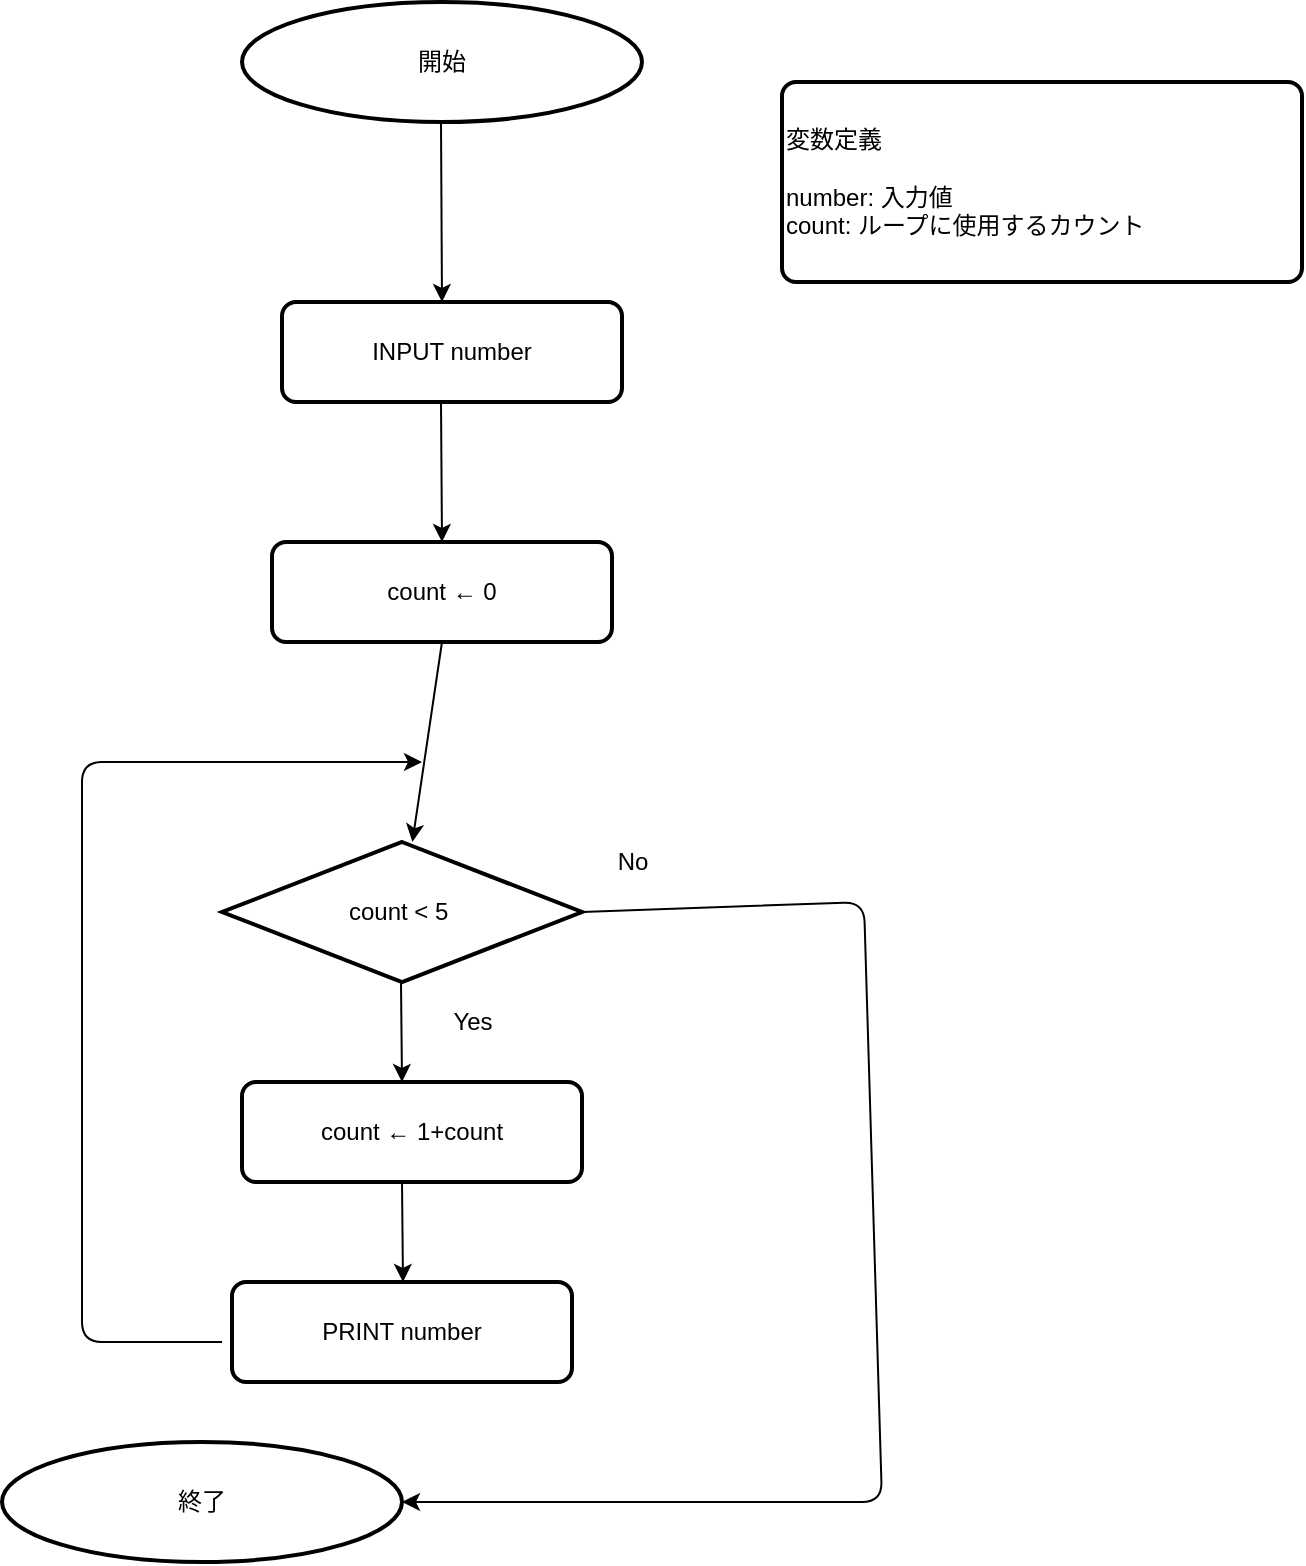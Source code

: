 <mxfile version="14.2.9" type="github">
  <diagram id="Qi4w61DWHMvkJgD8VTLN" name="ページ1">
    <mxGraphModel dx="1906" dy="1037" grid="1" gridSize="10" guides="1" tooltips="1" connect="1" arrows="1" fold="1" page="1" pageScale="1" pageWidth="827" pageHeight="1169" math="0" shadow="0">
      <root>
        <mxCell id="0" />
        <mxCell id="1" parent="0" />
        <mxCell id="D62SvgqvLaDQjdp1viVQ-1" value="開始" style="strokeWidth=2;html=1;shape=mxgraph.flowchart.start_1;whiteSpace=wrap;" vertex="1" parent="1">
          <mxGeometry x="320" y="60" width="200" height="60" as="geometry" />
        </mxCell>
        <mxCell id="D62SvgqvLaDQjdp1viVQ-2" value="" style="endArrow=classic;html=1;" edge="1" parent="1">
          <mxGeometry width="50" height="50" relative="1" as="geometry">
            <mxPoint x="419.5" y="120" as="sourcePoint" />
            <mxPoint x="420" y="210" as="targetPoint" />
          </mxGeometry>
        </mxCell>
        <mxCell id="D62SvgqvLaDQjdp1viVQ-4" value="INPUT number" style="rounded=1;whiteSpace=wrap;html=1;absoluteArcSize=1;arcSize=14;strokeWidth=2;" vertex="1" parent="1">
          <mxGeometry x="340" y="210" width="170" height="50" as="geometry" />
        </mxCell>
        <mxCell id="D62SvgqvLaDQjdp1viVQ-5" value="" style="endArrow=classic;html=1;" edge="1" parent="1">
          <mxGeometry width="50" height="50" relative="1" as="geometry">
            <mxPoint x="419.5" y="260" as="sourcePoint" />
            <mxPoint x="420" y="330" as="targetPoint" />
          </mxGeometry>
        </mxCell>
        <mxCell id="D62SvgqvLaDQjdp1viVQ-15" value="変数定義&lt;br&gt;&lt;br&gt;number: 入力値&lt;br&gt;count: ループに使用するカウント" style="rounded=1;whiteSpace=wrap;html=1;absoluteArcSize=1;arcSize=14;strokeWidth=2;align=left;" vertex="1" parent="1">
          <mxGeometry x="590" y="100" width="260" height="100" as="geometry" />
        </mxCell>
        <mxCell id="D62SvgqvLaDQjdp1viVQ-19" value="count &amp;lt; 5&amp;nbsp;" style="strokeWidth=2;html=1;shape=mxgraph.flowchart.decision;whiteSpace=wrap;" vertex="1" parent="1">
          <mxGeometry x="310" y="480" width="180" height="70" as="geometry" />
        </mxCell>
        <mxCell id="D62SvgqvLaDQjdp1viVQ-20" value="" style="endArrow=classic;html=1;" edge="1" parent="1">
          <mxGeometry width="50" height="50" relative="1" as="geometry">
            <mxPoint x="399.5" y="550" as="sourcePoint" />
            <mxPoint x="400" y="600" as="targetPoint" />
          </mxGeometry>
        </mxCell>
        <mxCell id="D62SvgqvLaDQjdp1viVQ-22" value="" style="endArrow=classic;html=1;" edge="1" parent="1">
          <mxGeometry width="50" height="50" relative="1" as="geometry">
            <mxPoint x="310" y="730" as="sourcePoint" />
            <mxPoint x="410" y="440" as="targetPoint" />
            <Array as="points">
              <mxPoint x="240" y="730" />
              <mxPoint x="240" y="440" />
            </Array>
          </mxGeometry>
        </mxCell>
        <mxCell id="D62SvgqvLaDQjdp1viVQ-23" value="Yes" style="text;html=1;align=center;verticalAlign=middle;resizable=0;points=[];autosize=1;" vertex="1" parent="1">
          <mxGeometry x="415" y="560" width="40" height="20" as="geometry" />
        </mxCell>
        <mxCell id="D62SvgqvLaDQjdp1viVQ-24" value="" style="endArrow=classic;html=1;exitX=1;exitY=0.5;exitDx=0;exitDy=0;exitPerimeter=0;" edge="1" parent="1" source="D62SvgqvLaDQjdp1viVQ-19">
          <mxGeometry width="50" height="50" relative="1" as="geometry">
            <mxPoint x="631" y="510" as="sourcePoint" />
            <mxPoint x="400" y="810" as="targetPoint" />
            <Array as="points">
              <mxPoint x="631" y="510" />
              <mxPoint x="640" y="810" />
            </Array>
          </mxGeometry>
        </mxCell>
        <mxCell id="D62SvgqvLaDQjdp1viVQ-27" value="No" style="text;html=1;align=center;verticalAlign=middle;resizable=0;points=[];autosize=1;" vertex="1" parent="1">
          <mxGeometry x="500" y="480" width="30" height="20" as="geometry" />
        </mxCell>
        <mxCell id="D62SvgqvLaDQjdp1viVQ-28" value="count ← 0" style="rounded=1;whiteSpace=wrap;html=1;absoluteArcSize=1;arcSize=14;strokeWidth=2;" vertex="1" parent="1">
          <mxGeometry x="335" y="330" width="170" height="50" as="geometry" />
        </mxCell>
        <mxCell id="D62SvgqvLaDQjdp1viVQ-29" value="" style="endArrow=classic;html=1;exitX=0.5;exitY=1;exitDx=0;exitDy=0;" edge="1" parent="1" source="D62SvgqvLaDQjdp1viVQ-28" target="D62SvgqvLaDQjdp1viVQ-19">
          <mxGeometry width="50" height="50" relative="1" as="geometry">
            <mxPoint x="430" y="460" as="sourcePoint" />
            <mxPoint x="480" y="410" as="targetPoint" />
          </mxGeometry>
        </mxCell>
        <mxCell id="D62SvgqvLaDQjdp1viVQ-33" value="PRINT number" style="rounded=1;whiteSpace=wrap;html=1;absoluteArcSize=1;arcSize=14;strokeWidth=2;" vertex="1" parent="1">
          <mxGeometry x="315" y="700" width="170" height="50" as="geometry" />
        </mxCell>
        <mxCell id="D62SvgqvLaDQjdp1viVQ-35" value="終了" style="strokeWidth=2;html=1;shape=mxgraph.flowchart.start_1;whiteSpace=wrap;" vertex="1" parent="1">
          <mxGeometry x="200" y="780" width="200" height="60" as="geometry" />
        </mxCell>
        <mxCell id="D62SvgqvLaDQjdp1viVQ-36" value="count ← 1+count" style="rounded=1;whiteSpace=wrap;html=1;absoluteArcSize=1;arcSize=14;strokeWidth=2;" vertex="1" parent="1">
          <mxGeometry x="320" y="600" width="170" height="50" as="geometry" />
        </mxCell>
        <mxCell id="D62SvgqvLaDQjdp1viVQ-38" value="" style="endArrow=classic;html=1;" edge="1" parent="1">
          <mxGeometry width="50" height="50" relative="1" as="geometry">
            <mxPoint x="400" y="650" as="sourcePoint" />
            <mxPoint x="400.5" y="700" as="targetPoint" />
          </mxGeometry>
        </mxCell>
      </root>
    </mxGraphModel>
  </diagram>
</mxfile>
